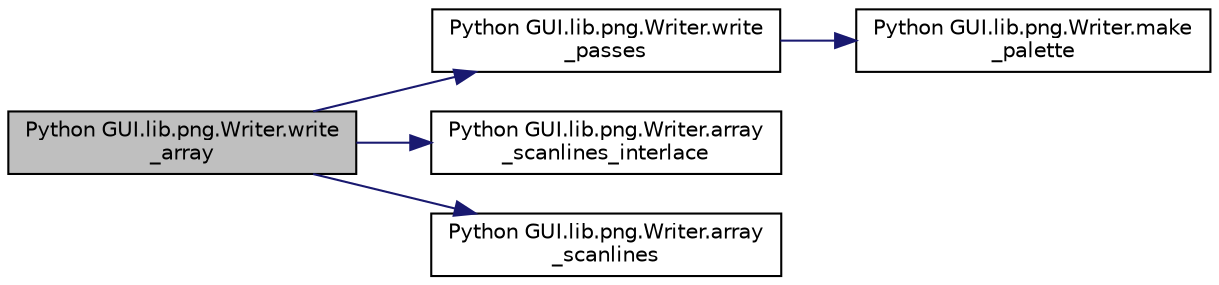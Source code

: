 digraph "Python GUI.lib.png.Writer.write_array"
{
  edge [fontname="Helvetica",fontsize="10",labelfontname="Helvetica",labelfontsize="10"];
  node [fontname="Helvetica",fontsize="10",shape=record];
  rankdir="LR";
  Node21 [label="Python GUI.lib.png.Writer.write\l_array",height=0.2,width=0.4,color="black", fillcolor="grey75", style="filled", fontcolor="black"];
  Node21 -> Node22 [color="midnightblue",fontsize="10",style="solid",fontname="Helvetica"];
  Node22 [label="Python GUI.lib.png.Writer.write\l_passes",height=0.2,width=0.4,color="black", fillcolor="white", style="filled",URL="$class_python_01_g_u_i_1_1lib_1_1png_1_1_writer.html#a9590bc26c068a9a4f6374d0d3246c2a3"];
  Node22 -> Node23 [color="midnightblue",fontsize="10",style="solid",fontname="Helvetica"];
  Node23 [label="Python GUI.lib.png.Writer.make\l_palette",height=0.2,width=0.4,color="black", fillcolor="white", style="filled",URL="$class_python_01_g_u_i_1_1lib_1_1png_1_1_writer.html#ae230c94e859c63c11bd9ee6d0ac94c9e"];
  Node21 -> Node24 [color="midnightblue",fontsize="10",style="solid",fontname="Helvetica"];
  Node24 [label="Python GUI.lib.png.Writer.array\l_scanlines_interlace",height=0.2,width=0.4,color="black", fillcolor="white", style="filled",URL="$class_python_01_g_u_i_1_1lib_1_1png_1_1_writer.html#af246a932bce78c224afbffc8e917ac26"];
  Node21 -> Node25 [color="midnightblue",fontsize="10",style="solid",fontname="Helvetica"];
  Node25 [label="Python GUI.lib.png.Writer.array\l_scanlines",height=0.2,width=0.4,color="black", fillcolor="white", style="filled",URL="$class_python_01_g_u_i_1_1lib_1_1png_1_1_writer.html#a9477e181c530d49a19817cebc211e2d0"];
}
